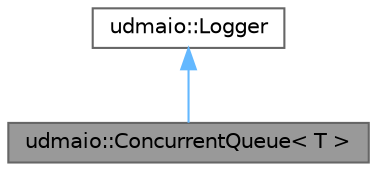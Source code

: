 digraph "udmaio::ConcurrentQueue&lt; T &gt;"
{
 // INTERACTIVE_SVG=YES
 // LATEX_PDF_SIZE
  bgcolor="transparent";
  edge [fontname=Helvetica,fontsize=10,labelfontname=Helvetica,labelfontsize=10];
  node [fontname=Helvetica,fontsize=10,shape=box,height=0.2,width=0.4];
  Node1 [label="udmaio::ConcurrentQueue\< T \>",height=0.2,width=0.4,color="gray40", fillcolor="grey60", style="filled", fontcolor="black",tooltip="Helper class to implement a blocking FIFO between threads."];
  Node2 -> Node1 [dir="back",color="steelblue1",style="solid"];
  Node2 [label="udmaio::Logger",height=0.2,width=0.4,color="gray40", fillcolor="white", style="filled",URL="$structudmaio_1_1_logger.html",tooltip=" "];
}
